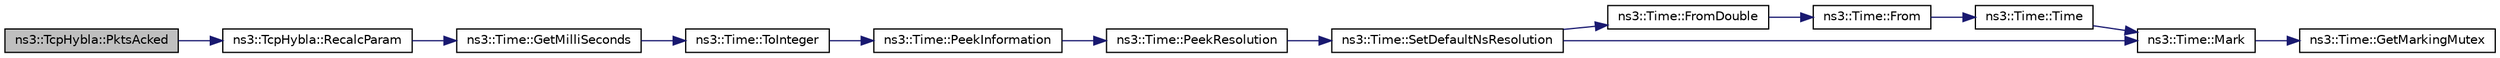 digraph "ns3::TcpHybla::PktsAcked"
{
 // LATEX_PDF_SIZE
  edge [fontname="Helvetica",fontsize="10",labelfontname="Helvetica",labelfontsize="10"];
  node [fontname="Helvetica",fontsize="10",shape=record];
  rankdir="LR";
  Node1 [label="ns3::TcpHybla::PktsAcked",height=0.2,width=0.4,color="black", fillcolor="grey75", style="filled", fontcolor="black",tooltip="Timing information on received ACK."];
  Node1 -> Node2 [color="midnightblue",fontsize="10",style="solid",fontname="Helvetica"];
  Node2 [label="ns3::TcpHybla::RecalcParam",height=0.2,width=0.4,color="black", fillcolor="white", style="filled",URL="$classns3_1_1_tcp_hybla.html#a966e62e5c1fc9c055ba616556c54ea60",tooltip="Recalculate algorithm parameters."];
  Node2 -> Node3 [color="midnightblue",fontsize="10",style="solid",fontname="Helvetica"];
  Node3 [label="ns3::Time::GetMilliSeconds",height=0.2,width=0.4,color="black", fillcolor="white", style="filled",URL="$classns3_1_1_time.html#ad012aa15ec441ad811a09954f95e4a8d",tooltip="Get an approximation of the time stored in this instance in the indicated unit."];
  Node3 -> Node4 [color="midnightblue",fontsize="10",style="solid",fontname="Helvetica"];
  Node4 [label="ns3::Time::ToInteger",height=0.2,width=0.4,color="black", fillcolor="white", style="filled",URL="$classns3_1_1_time.html#a4bd2d3c8a919e4b57e60692b53db4a61",tooltip="Get the Time value expressed in a particular unit."];
  Node4 -> Node5 [color="midnightblue",fontsize="10",style="solid",fontname="Helvetica"];
  Node5 [label="ns3::Time::PeekInformation",height=0.2,width=0.4,color="black", fillcolor="white", style="filled",URL="$classns3_1_1_time.html#a0b023c55c20582aa7c1781aacf128034",tooltip="Get the Information record for timeUnit for the current Resolution."];
  Node5 -> Node6 [color="midnightblue",fontsize="10",style="solid",fontname="Helvetica"];
  Node6 [label="ns3::Time::PeekResolution",height=0.2,width=0.4,color="black", fillcolor="white", style="filled",URL="$classns3_1_1_time.html#a963e53522278fcbdf1ab9f7adbd0f5d6",tooltip="Get the current Resolution."];
  Node6 -> Node7 [color="midnightblue",fontsize="10",style="solid",fontname="Helvetica"];
  Node7 [label="ns3::Time::SetDefaultNsResolution",height=0.2,width=0.4,color="black", fillcolor="white", style="filled",URL="$classns3_1_1_time.html#a6a872e62f71dfa817fef2c549473d980",tooltip="Set the default resolution."];
  Node7 -> Node8 [color="midnightblue",fontsize="10",style="solid",fontname="Helvetica"];
  Node8 [label="ns3::Time::FromDouble",height=0.2,width=0.4,color="black", fillcolor="white", style="filled",URL="$classns3_1_1_time.html#a60e845f4a74e62495b86356afe604cb4",tooltip="Create a Time equal to value in unit unit."];
  Node8 -> Node9 [color="midnightblue",fontsize="10",style="solid",fontname="Helvetica"];
  Node9 [label="ns3::Time::From",height=0.2,width=0.4,color="black", fillcolor="white", style="filled",URL="$classns3_1_1_time.html#a34e4acc13d0e08cc8cb9cd3b838b9baf",tooltip="Create a Time in the current unit."];
  Node9 -> Node10 [color="midnightblue",fontsize="10",style="solid",fontname="Helvetica"];
  Node10 [label="ns3::Time::Time",height=0.2,width=0.4,color="black", fillcolor="white", style="filled",URL="$classns3_1_1_time.html#a8a39dc1b8cbbd7fe6d940e492d1b925e",tooltip="Default constructor, with value 0."];
  Node10 -> Node11 [color="midnightblue",fontsize="10",style="solid",fontname="Helvetica"];
  Node11 [label="ns3::Time::Mark",height=0.2,width=0.4,color="black", fillcolor="white", style="filled",URL="$classns3_1_1_time.html#aa7eef2a1119c1c4855d99f1e83d44c54",tooltip="Record a Time instance with the MarkedTimes."];
  Node11 -> Node12 [color="midnightblue",fontsize="10",style="solid",fontname="Helvetica"];
  Node12 [label="ns3::Time::GetMarkingMutex",height=0.2,width=0.4,color="black", fillcolor="white", style="filled",URL="$classns3_1_1_time.html#addd8e672203391b3ae98ee475ce05272",tooltip=" "];
  Node7 -> Node11 [color="midnightblue",fontsize="10",style="solid",fontname="Helvetica"];
}
